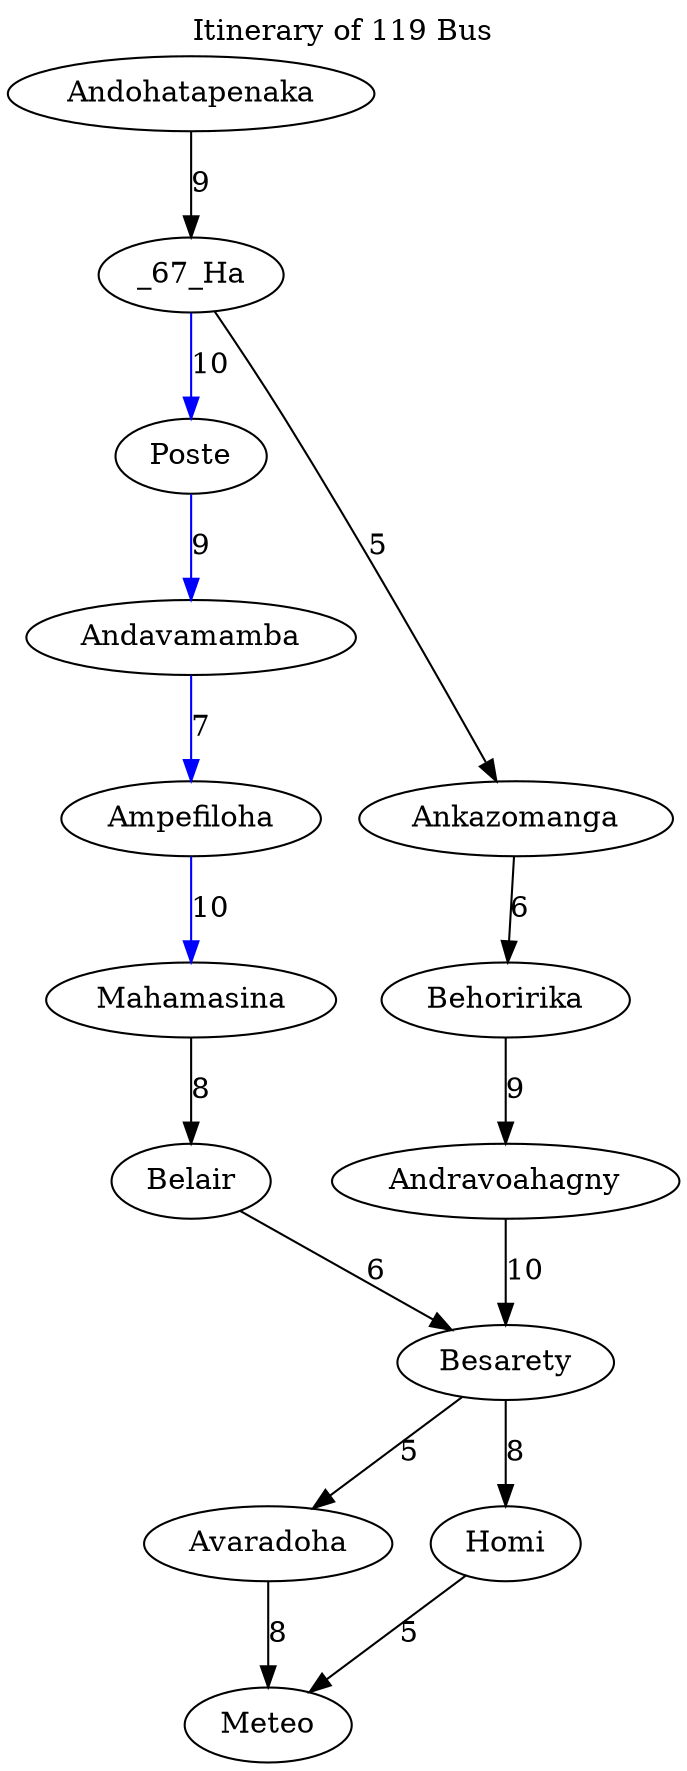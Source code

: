 digraph G {
	labelloc="t"	label="Itinerary of 119 Bus"	Andavamamba -> Ampefiloha [color="blue", weight=7, label="7"];
	Ampefiloha -> Mahamasina [color="blue", weight=10, label="10"];
	_67_Ha -> Poste [color="blue", weight=10, label="10"];
	Andohatapenaka -> _67_Ha [weight=9, label="9"];
	Mahamasina -> Belair [weight=8, label="8"];
	Ankazomanga -> Behoririka [weight=6, label="6"];
	Andravoahagny -> Besarety [weight=10, label="10"];
	Besarety -> Avaradoha [weight=5, label="5"];
	Homi -> Meteo [weight=5, label="5"];
	Besarety -> Homi [weight=8, label="8"];
	Poste -> Andavamamba [color="blue", weight=9, label="9"];
	_67_Ha -> Ankazomanga [weight=5, label="5"];
	Behoririka -> Andravoahagny [weight=9, label="9"];
	Belair -> Besarety [weight=6, label="6"];
	Avaradoha -> Meteo [weight=8, label="8"];
}